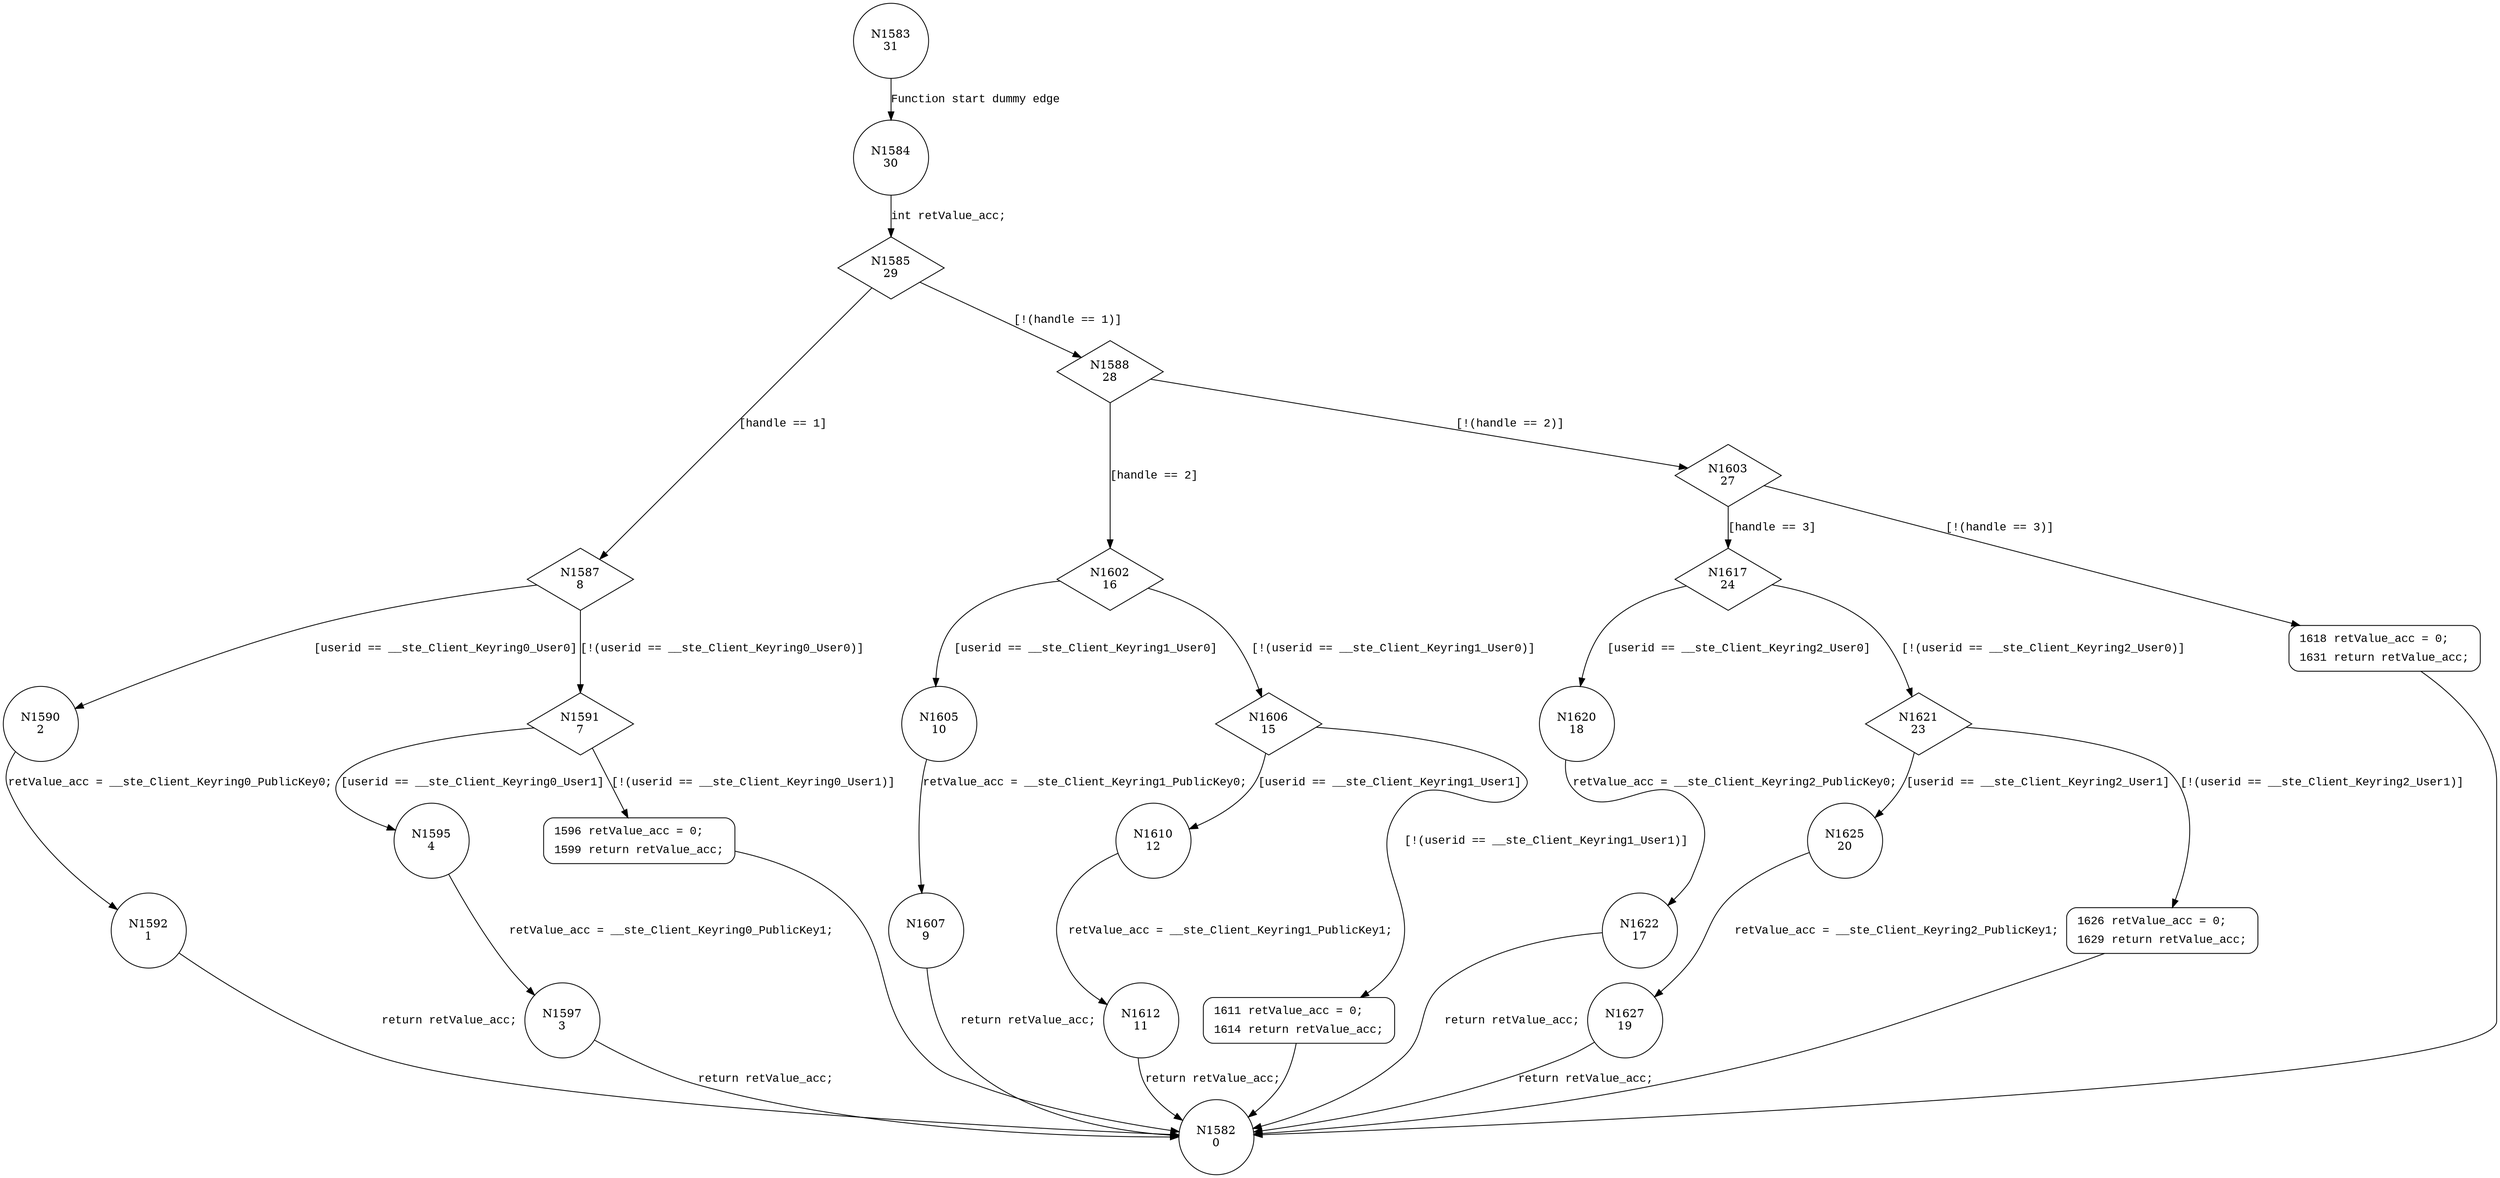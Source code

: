 digraph findPublicKey {
1583 [shape="circle" label="N1583\n31"]
1584 [shape="circle" label="N1584\n30"]
1585 [shape="diamond" label="N1585\n29"]
1587 [shape="diamond" label="N1587\n8"]
1588 [shape="diamond" label="N1588\n28"]
1602 [shape="diamond" label="N1602\n16"]
1603 [shape="diamond" label="N1603\n27"]
1617 [shape="diamond" label="N1617\n24"]
1618 [shape="circle" label="N1618\n26"]
1620 [shape="circle" label="N1620\n18"]
1621 [shape="diamond" label="N1621\n23"]
1625 [shape="circle" label="N1625\n20"]
1626 [shape="circle" label="N1626\n22"]
1627 [shape="circle" label="N1627\n19"]
1622 [shape="circle" label="N1622\n17"]
1605 [shape="circle" label="N1605\n10"]
1606 [shape="diamond" label="N1606\n15"]
1610 [shape="circle" label="N1610\n12"]
1611 [shape="circle" label="N1611\n14"]
1612 [shape="circle" label="N1612\n11"]
1607 [shape="circle" label="N1607\n9"]
1590 [shape="circle" label="N1590\n2"]
1591 [shape="diamond" label="N1591\n7"]
1595 [shape="circle" label="N1595\n4"]
1596 [shape="circle" label="N1596\n6"]
1597 [shape="circle" label="N1597\n3"]
1592 [shape="circle" label="N1592\n1"]
1582 [shape="circle" label="N1582\n0"]
1618 [style="filled,bold" penwidth="1" fillcolor="white" fontname="Courier New" shape="Mrecord" label=<<table border="0" cellborder="0" cellpadding="3" bgcolor="white"><tr><td align="right">1618</td><td align="left">retValue_acc = 0;</td></tr><tr><td align="right">1631</td><td align="left">return retValue_acc;</td></tr></table>>]
1618 -> 1582[label=""]
1626 [style="filled,bold" penwidth="1" fillcolor="white" fontname="Courier New" shape="Mrecord" label=<<table border="0" cellborder="0" cellpadding="3" bgcolor="white"><tr><td align="right">1626</td><td align="left">retValue_acc = 0;</td></tr><tr><td align="right">1629</td><td align="left">return retValue_acc;</td></tr></table>>]
1626 -> 1582[label=""]
1611 [style="filled,bold" penwidth="1" fillcolor="white" fontname="Courier New" shape="Mrecord" label=<<table border="0" cellborder="0" cellpadding="3" bgcolor="white"><tr><td align="right">1611</td><td align="left">retValue_acc = 0;</td></tr><tr><td align="right">1614</td><td align="left">return retValue_acc;</td></tr></table>>]
1611 -> 1582[label=""]
1596 [style="filled,bold" penwidth="1" fillcolor="white" fontname="Courier New" shape="Mrecord" label=<<table border="0" cellborder="0" cellpadding="3" bgcolor="white"><tr><td align="right">1596</td><td align="left">retValue_acc = 0;</td></tr><tr><td align="right">1599</td><td align="left">return retValue_acc;</td></tr></table>>]
1596 -> 1582[label=""]
1583 -> 1584 [label="Function start dummy edge" fontname="Courier New"]
1585 -> 1587 [label="[handle == 1]" fontname="Courier New"]
1585 -> 1588 [label="[!(handle == 1)]" fontname="Courier New"]
1588 -> 1602 [label="[handle == 2]" fontname="Courier New"]
1588 -> 1603 [label="[!(handle == 2)]" fontname="Courier New"]
1603 -> 1617 [label="[handle == 3]" fontname="Courier New"]
1603 -> 1618 [label="[!(handle == 3)]" fontname="Courier New"]
1617 -> 1620 [label="[userid == __ste_Client_Keyring2_User0]" fontname="Courier New"]
1617 -> 1621 [label="[!(userid == __ste_Client_Keyring2_User0)]" fontname="Courier New"]
1621 -> 1625 [label="[userid == __ste_Client_Keyring2_User1]" fontname="Courier New"]
1621 -> 1626 [label="[!(userid == __ste_Client_Keyring2_User1)]" fontname="Courier New"]
1625 -> 1627 [label="retValue_acc = __ste_Client_Keyring2_PublicKey1;" fontname="Courier New"]
1620 -> 1622 [label="retValue_acc = __ste_Client_Keyring2_PublicKey0;" fontname="Courier New"]
1602 -> 1605 [label="[userid == __ste_Client_Keyring1_User0]" fontname="Courier New"]
1602 -> 1606 [label="[!(userid == __ste_Client_Keyring1_User0)]" fontname="Courier New"]
1606 -> 1610 [label="[userid == __ste_Client_Keyring1_User1]" fontname="Courier New"]
1606 -> 1611 [label="[!(userid == __ste_Client_Keyring1_User1)]" fontname="Courier New"]
1610 -> 1612 [label="retValue_acc = __ste_Client_Keyring1_PublicKey1;" fontname="Courier New"]
1605 -> 1607 [label="retValue_acc = __ste_Client_Keyring1_PublicKey0;" fontname="Courier New"]
1587 -> 1590 [label="[userid == __ste_Client_Keyring0_User0]" fontname="Courier New"]
1587 -> 1591 [label="[!(userid == __ste_Client_Keyring0_User0)]" fontname="Courier New"]
1591 -> 1595 [label="[userid == __ste_Client_Keyring0_User1]" fontname="Courier New"]
1591 -> 1596 [label="[!(userid == __ste_Client_Keyring0_User1)]" fontname="Courier New"]
1595 -> 1597 [label="retValue_acc = __ste_Client_Keyring0_PublicKey1;" fontname="Courier New"]
1590 -> 1592 [label="retValue_acc = __ste_Client_Keyring0_PublicKey0;" fontname="Courier New"]
1584 -> 1585 [label="int retValue_acc;" fontname="Courier New"]
1627 -> 1582 [label="return retValue_acc;" fontname="Courier New"]
1622 -> 1582 [label="return retValue_acc;" fontname="Courier New"]
1612 -> 1582 [label="return retValue_acc;" fontname="Courier New"]
1607 -> 1582 [label="return retValue_acc;" fontname="Courier New"]
1597 -> 1582 [label="return retValue_acc;" fontname="Courier New"]
1592 -> 1582 [label="return retValue_acc;" fontname="Courier New"]
}